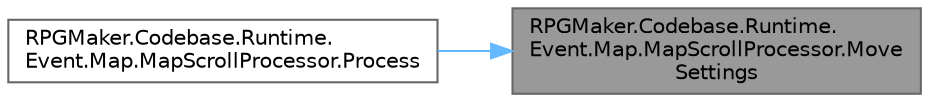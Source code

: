 digraph "RPGMaker.Codebase.Runtime.Event.Map.MapScrollProcessor.MoveSettings"
{
 // LATEX_PDF_SIZE
  bgcolor="transparent";
  edge [fontname=Helvetica,fontsize=10,labelfontname=Helvetica,labelfontsize=10];
  node [fontname=Helvetica,fontsize=10,shape=box,height=0.2,width=0.4];
  rankdir="RL";
  Node1 [id="Node000001",label="RPGMaker.Codebase.Runtime.\lEvent.Map.MapScrollProcessor.Move\lSettings",height=0.2,width=0.4,color="gray40", fillcolor="grey60", style="filled", fontcolor="black",tooltip="速度の設定"];
  Node1 -> Node2 [id="edge1_Node000001_Node000002",dir="back",color="steelblue1",style="solid",tooltip=" "];
  Node2 [id="Node000002",label="RPGMaker.Codebase.Runtime.\lEvent.Map.MapScrollProcessor.Process",height=0.2,width=0.4,color="grey40", fillcolor="white", style="filled",URL="$d8/dc6/class_r_p_g_maker_1_1_codebase_1_1_runtime_1_1_event_1_1_map_1_1_map_scroll_processor.html#aa2f4e179f87e73d0ff902b129b67d99b",tooltip=" "];
}
